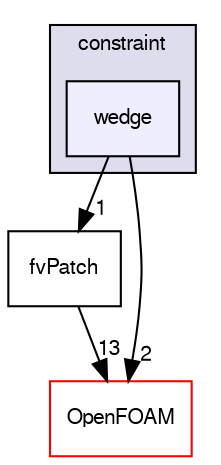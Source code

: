 digraph "src/finiteVolume/fvMesh/fvPatches/constraint/wedge" {
  bgcolor=transparent;
  compound=true
  node [ fontsize="10", fontname="FreeSans"];
  edge [ labelfontsize="10", labelfontname="FreeSans"];
  subgraph clusterdir_9b55a90ed6410b18bd357d7a8a7e772f {
    graph [ bgcolor="#ddddee", pencolor="black", label="constraint" fontname="FreeSans", fontsize="10", URL="dir_9b55a90ed6410b18bd357d7a8a7e772f.html"]
  dir_d73e1f534efc0231771275157557e041 [shape=box, label="wedge", style="filled", fillcolor="#eeeeff", pencolor="black", URL="dir_d73e1f534efc0231771275157557e041.html"];
  }
  dir_9aeac362c73ae2f52e334aea3c97600f [shape=box label="fvPatch" URL="dir_9aeac362c73ae2f52e334aea3c97600f.html"];
  dir_c5473ff19b20e6ec4dfe5c310b3778a8 [shape=box label="OpenFOAM" color="red" URL="dir_c5473ff19b20e6ec4dfe5c310b3778a8.html"];
  dir_9aeac362c73ae2f52e334aea3c97600f->dir_c5473ff19b20e6ec4dfe5c310b3778a8 [headlabel="13", labeldistance=1.5 headhref="dir_000999_001732.html"];
  dir_d73e1f534efc0231771275157557e041->dir_9aeac362c73ae2f52e334aea3c97600f [headlabel="1", labeldistance=1.5 headhref="dir_000994_000999.html"];
  dir_d73e1f534efc0231771275157557e041->dir_c5473ff19b20e6ec4dfe5c310b3778a8 [headlabel="2", labeldistance=1.5 headhref="dir_000994_001732.html"];
}
